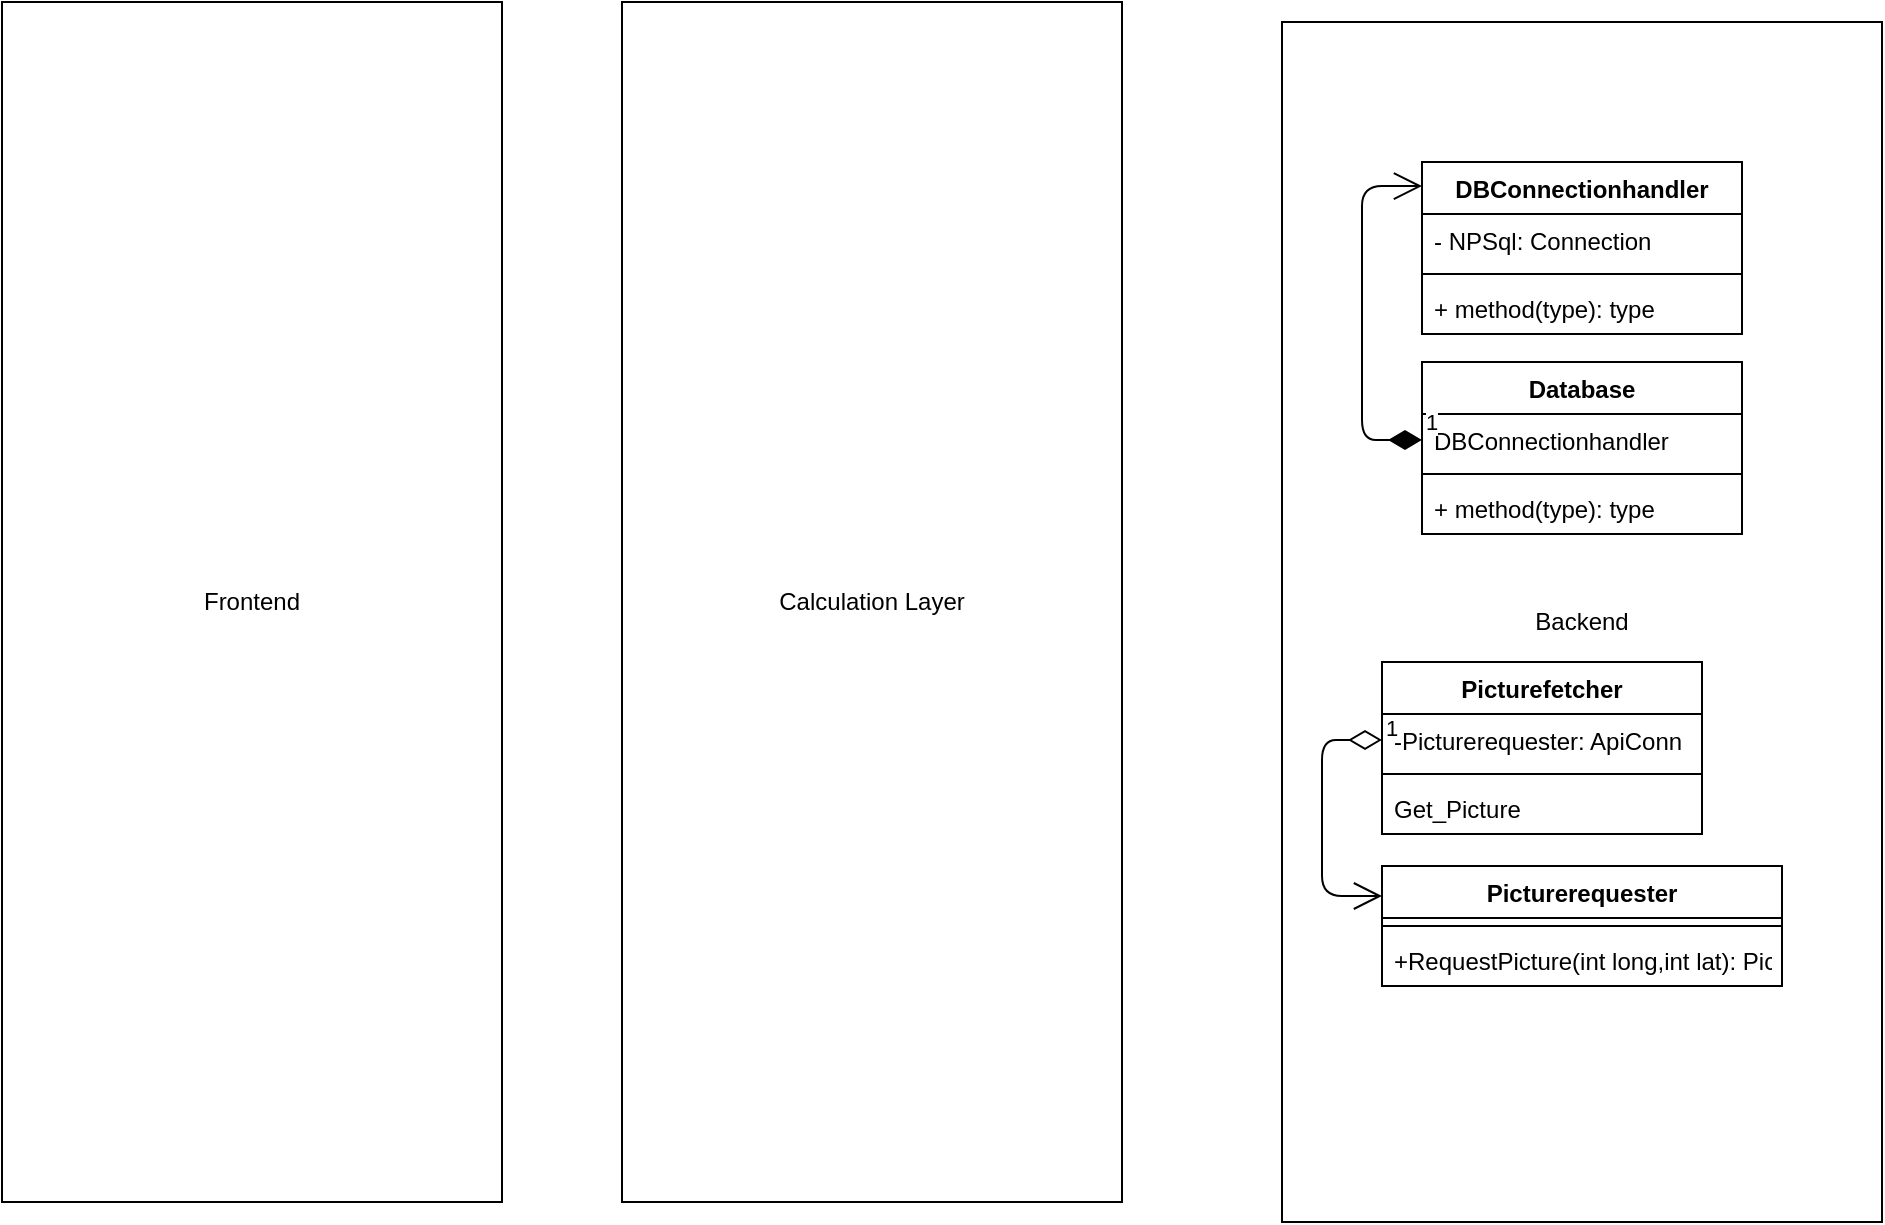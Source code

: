 <mxfile version="14.4.4" type="device"><diagram id="9OybrnLs_MV6O3PJRPzi" name="Page-1"><mxGraphModel dx="1422" dy="713" grid="1" gridSize="10" guides="1" tooltips="1" connect="1" arrows="1" fold="1" page="1" pageScale="1" pageWidth="827" pageHeight="1169" math="0" shadow="0"><root><mxCell id="0"/><mxCell id="1" parent="0"/><mxCell id="bZOgpsj-PxQCSFSQNqZt-1" value="Frontend" style="rounded=0;whiteSpace=wrap;html=1;" vertex="1" parent="1"><mxGeometry x="60" y="110" width="250" height="600" as="geometry"/></mxCell><mxCell id="bZOgpsj-PxQCSFSQNqZt-2" value="Calculation Layer" style="rounded=0;whiteSpace=wrap;html=1;" vertex="1" parent="1"><mxGeometry x="370" y="110" width="250" height="600" as="geometry"/></mxCell><mxCell id="bZOgpsj-PxQCSFSQNqZt-3" value="Backend" style="rounded=0;whiteSpace=wrap;html=1;" vertex="1" parent="1"><mxGeometry x="700" y="120" width="300" height="600" as="geometry"/></mxCell><mxCell id="bZOgpsj-PxQCSFSQNqZt-4" value="Database" style="swimlane;fontStyle=1;align=center;verticalAlign=top;childLayout=stackLayout;horizontal=1;startSize=26;horizontalStack=0;resizeParent=1;resizeParentMax=0;resizeLast=0;collapsible=1;marginBottom=0;" vertex="1" parent="1"><mxGeometry x="770" y="290" width="160" height="86" as="geometry"/></mxCell><mxCell id="bZOgpsj-PxQCSFSQNqZt-5" value="DBConnectionhandler" style="text;strokeColor=none;fillColor=none;align=left;verticalAlign=top;spacingLeft=4;spacingRight=4;overflow=hidden;rotatable=0;points=[[0,0.5],[1,0.5]];portConstraint=eastwest;" vertex="1" parent="bZOgpsj-PxQCSFSQNqZt-4"><mxGeometry y="26" width="160" height="26" as="geometry"/></mxCell><mxCell id="bZOgpsj-PxQCSFSQNqZt-6" value="" style="line;strokeWidth=1;fillColor=none;align=left;verticalAlign=middle;spacingTop=-1;spacingLeft=3;spacingRight=3;rotatable=0;labelPosition=right;points=[];portConstraint=eastwest;" vertex="1" parent="bZOgpsj-PxQCSFSQNqZt-4"><mxGeometry y="52" width="160" height="8" as="geometry"/></mxCell><mxCell id="bZOgpsj-PxQCSFSQNqZt-7" value="+ method(type): type" style="text;strokeColor=none;fillColor=none;align=left;verticalAlign=top;spacingLeft=4;spacingRight=4;overflow=hidden;rotatable=0;points=[[0,0.5],[1,0.5]];portConstraint=eastwest;" vertex="1" parent="bZOgpsj-PxQCSFSQNqZt-4"><mxGeometry y="60" width="160" height="26" as="geometry"/></mxCell><mxCell id="bZOgpsj-PxQCSFSQNqZt-8" value="DBConnectionhandler" style="swimlane;fontStyle=1;align=center;verticalAlign=top;childLayout=stackLayout;horizontal=1;startSize=26;horizontalStack=0;resizeParent=1;resizeParentMax=0;resizeLast=0;collapsible=1;marginBottom=0;" vertex="1" parent="1"><mxGeometry x="770" y="190" width="160" height="86" as="geometry"/></mxCell><mxCell id="bZOgpsj-PxQCSFSQNqZt-9" value="- NPSql: Connection" style="text;strokeColor=none;fillColor=none;align=left;verticalAlign=top;spacingLeft=4;spacingRight=4;overflow=hidden;rotatable=0;points=[[0,0.5],[1,0.5]];portConstraint=eastwest;" vertex="1" parent="bZOgpsj-PxQCSFSQNqZt-8"><mxGeometry y="26" width="160" height="26" as="geometry"/></mxCell><mxCell id="bZOgpsj-PxQCSFSQNqZt-10" value="" style="line;strokeWidth=1;fillColor=none;align=left;verticalAlign=middle;spacingTop=-1;spacingLeft=3;spacingRight=3;rotatable=0;labelPosition=right;points=[];portConstraint=eastwest;" vertex="1" parent="bZOgpsj-PxQCSFSQNqZt-8"><mxGeometry y="52" width="160" height="8" as="geometry"/></mxCell><mxCell id="bZOgpsj-PxQCSFSQNqZt-11" value="+ method(type): type" style="text;strokeColor=none;fillColor=none;align=left;verticalAlign=top;spacingLeft=4;spacingRight=4;overflow=hidden;rotatable=0;points=[[0,0.5],[1,0.5]];portConstraint=eastwest;" vertex="1" parent="bZOgpsj-PxQCSFSQNqZt-8"><mxGeometry y="60" width="160" height="26" as="geometry"/></mxCell><mxCell id="bZOgpsj-PxQCSFSQNqZt-12" value="1" style="endArrow=open;html=1;endSize=12;startArrow=diamondThin;startSize=14;startFill=1;edgeStyle=orthogonalEdgeStyle;align=left;verticalAlign=bottom;exitX=0;exitY=0.5;exitDx=0;exitDy=0;entryX=0;entryY=0.14;entryDx=0;entryDy=0;entryPerimeter=0;" edge="1" parent="1" source="bZOgpsj-PxQCSFSQNqZt-5" target="bZOgpsj-PxQCSFSQNqZt-8"><mxGeometry x="-1" relative="1" as="geometry"><mxPoint x="330" y="390" as="sourcePoint"/><mxPoint x="490" y="390" as="targetPoint"/><Array as="points"><mxPoint x="740" y="329"/><mxPoint x="740" y="202"/></Array><mxPoint as="offset"/></mxGeometry></mxCell><mxCell id="bZOgpsj-PxQCSFSQNqZt-13" value="Picturefetcher" style="swimlane;fontStyle=1;align=center;verticalAlign=top;childLayout=stackLayout;horizontal=1;startSize=26;horizontalStack=0;resizeParent=1;resizeParentMax=0;resizeLast=0;collapsible=1;marginBottom=0;" vertex="1" parent="1"><mxGeometry x="750" y="440" width="160" height="86" as="geometry"/></mxCell><mxCell id="bZOgpsj-PxQCSFSQNqZt-14" value="-Picturerequester: ApiConn" style="text;strokeColor=none;fillColor=none;align=left;verticalAlign=top;spacingLeft=4;spacingRight=4;overflow=hidden;rotatable=0;points=[[0,0.5],[1,0.5]];portConstraint=eastwest;" vertex="1" parent="bZOgpsj-PxQCSFSQNqZt-13"><mxGeometry y="26" width="160" height="26" as="geometry"/></mxCell><mxCell id="bZOgpsj-PxQCSFSQNqZt-15" value="" style="line;strokeWidth=1;fillColor=none;align=left;verticalAlign=middle;spacingTop=-1;spacingLeft=3;spacingRight=3;rotatable=0;labelPosition=right;points=[];portConstraint=eastwest;" vertex="1" parent="bZOgpsj-PxQCSFSQNqZt-13"><mxGeometry y="52" width="160" height="8" as="geometry"/></mxCell><mxCell id="bZOgpsj-PxQCSFSQNqZt-16" value="Get_Picture" style="text;strokeColor=none;fillColor=none;align=left;verticalAlign=top;spacingLeft=4;spacingRight=4;overflow=hidden;rotatable=0;points=[[0,0.5],[1,0.5]];portConstraint=eastwest;" vertex="1" parent="bZOgpsj-PxQCSFSQNqZt-13"><mxGeometry y="60" width="160" height="26" as="geometry"/></mxCell><mxCell id="bZOgpsj-PxQCSFSQNqZt-17" value="Picturerequester" style="swimlane;fontStyle=1;align=center;verticalAlign=top;childLayout=stackLayout;horizontal=1;startSize=26;horizontalStack=0;resizeParent=1;resizeParentMax=0;resizeLast=0;collapsible=1;marginBottom=0;" vertex="1" parent="1"><mxGeometry x="750" y="542" width="200" height="60" as="geometry"/></mxCell><mxCell id="bZOgpsj-PxQCSFSQNqZt-19" value="" style="line;strokeWidth=1;fillColor=none;align=left;verticalAlign=middle;spacingTop=-1;spacingLeft=3;spacingRight=3;rotatable=0;labelPosition=right;points=[];portConstraint=eastwest;" vertex="1" parent="bZOgpsj-PxQCSFSQNqZt-17"><mxGeometry y="26" width="200" height="8" as="geometry"/></mxCell><mxCell id="bZOgpsj-PxQCSFSQNqZt-20" value="+RequestPicture(int long,int lat): Pictire" style="text;strokeColor=none;fillColor=none;align=left;verticalAlign=top;spacingLeft=4;spacingRight=4;overflow=hidden;rotatable=0;points=[[0,0.5],[1,0.5]];portConstraint=eastwest;" vertex="1" parent="bZOgpsj-PxQCSFSQNqZt-17"><mxGeometry y="34" width="200" height="26" as="geometry"/></mxCell><mxCell id="bZOgpsj-PxQCSFSQNqZt-21" value="1" style="endArrow=open;html=1;endSize=12;startArrow=diamondThin;startSize=14;startFill=0;edgeStyle=orthogonalEdgeStyle;align=left;verticalAlign=bottom;exitX=0;exitY=0.5;exitDx=0;exitDy=0;entryX=0;entryY=0.25;entryDx=0;entryDy=0;" edge="1" parent="1" source="bZOgpsj-PxQCSFSQNqZt-14" target="bZOgpsj-PxQCSFSQNqZt-17"><mxGeometry x="-1" y="3" relative="1" as="geometry"><mxPoint x="330" y="370" as="sourcePoint"/><mxPoint x="750" y="590" as="targetPoint"/><Array as="points"><mxPoint x="720" y="479"/><mxPoint x="720" y="557"/></Array></mxGeometry></mxCell></root></mxGraphModel></diagram></mxfile>